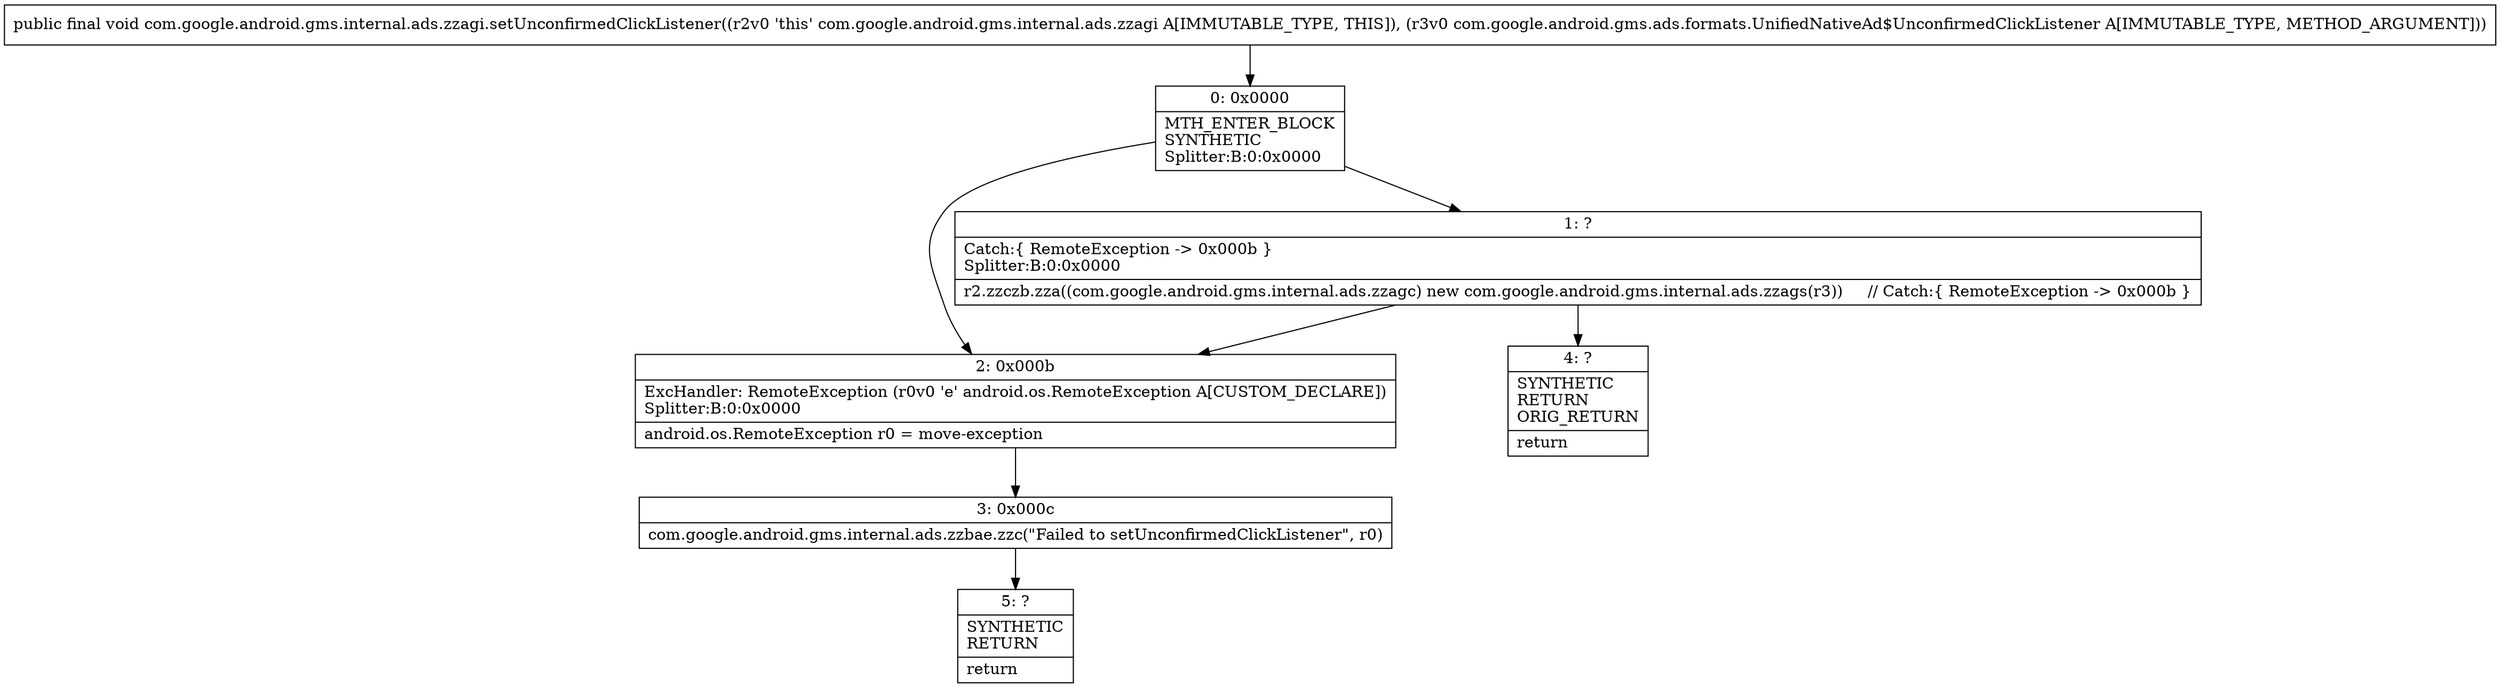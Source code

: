 digraph "CFG forcom.google.android.gms.internal.ads.zzagi.setUnconfirmedClickListener(Lcom\/google\/android\/gms\/ads\/formats\/UnifiedNativeAd$UnconfirmedClickListener;)V" {
Node_0 [shape=record,label="{0\:\ 0x0000|MTH_ENTER_BLOCK\lSYNTHETIC\lSplitter:B:0:0x0000\l}"];
Node_1 [shape=record,label="{1\:\ ?|Catch:\{ RemoteException \-\> 0x000b \}\lSplitter:B:0:0x0000\l|r2.zzczb.zza((com.google.android.gms.internal.ads.zzagc) new com.google.android.gms.internal.ads.zzags(r3))     \/\/ Catch:\{ RemoteException \-\> 0x000b \}\l}"];
Node_2 [shape=record,label="{2\:\ 0x000b|ExcHandler: RemoteException (r0v0 'e' android.os.RemoteException A[CUSTOM_DECLARE])\lSplitter:B:0:0x0000\l|android.os.RemoteException r0 = move\-exception\l}"];
Node_3 [shape=record,label="{3\:\ 0x000c|com.google.android.gms.internal.ads.zzbae.zzc(\"Failed to setUnconfirmedClickListener\", r0)\l}"];
Node_4 [shape=record,label="{4\:\ ?|SYNTHETIC\lRETURN\lORIG_RETURN\l|return\l}"];
Node_5 [shape=record,label="{5\:\ ?|SYNTHETIC\lRETURN\l|return\l}"];
MethodNode[shape=record,label="{public final void com.google.android.gms.internal.ads.zzagi.setUnconfirmedClickListener((r2v0 'this' com.google.android.gms.internal.ads.zzagi A[IMMUTABLE_TYPE, THIS]), (r3v0 com.google.android.gms.ads.formats.UnifiedNativeAd$UnconfirmedClickListener A[IMMUTABLE_TYPE, METHOD_ARGUMENT])) }"];
MethodNode -> Node_0;
Node_0 -> Node_1;
Node_0 -> Node_2;
Node_1 -> Node_2;
Node_1 -> Node_4;
Node_2 -> Node_3;
Node_3 -> Node_5;
}

